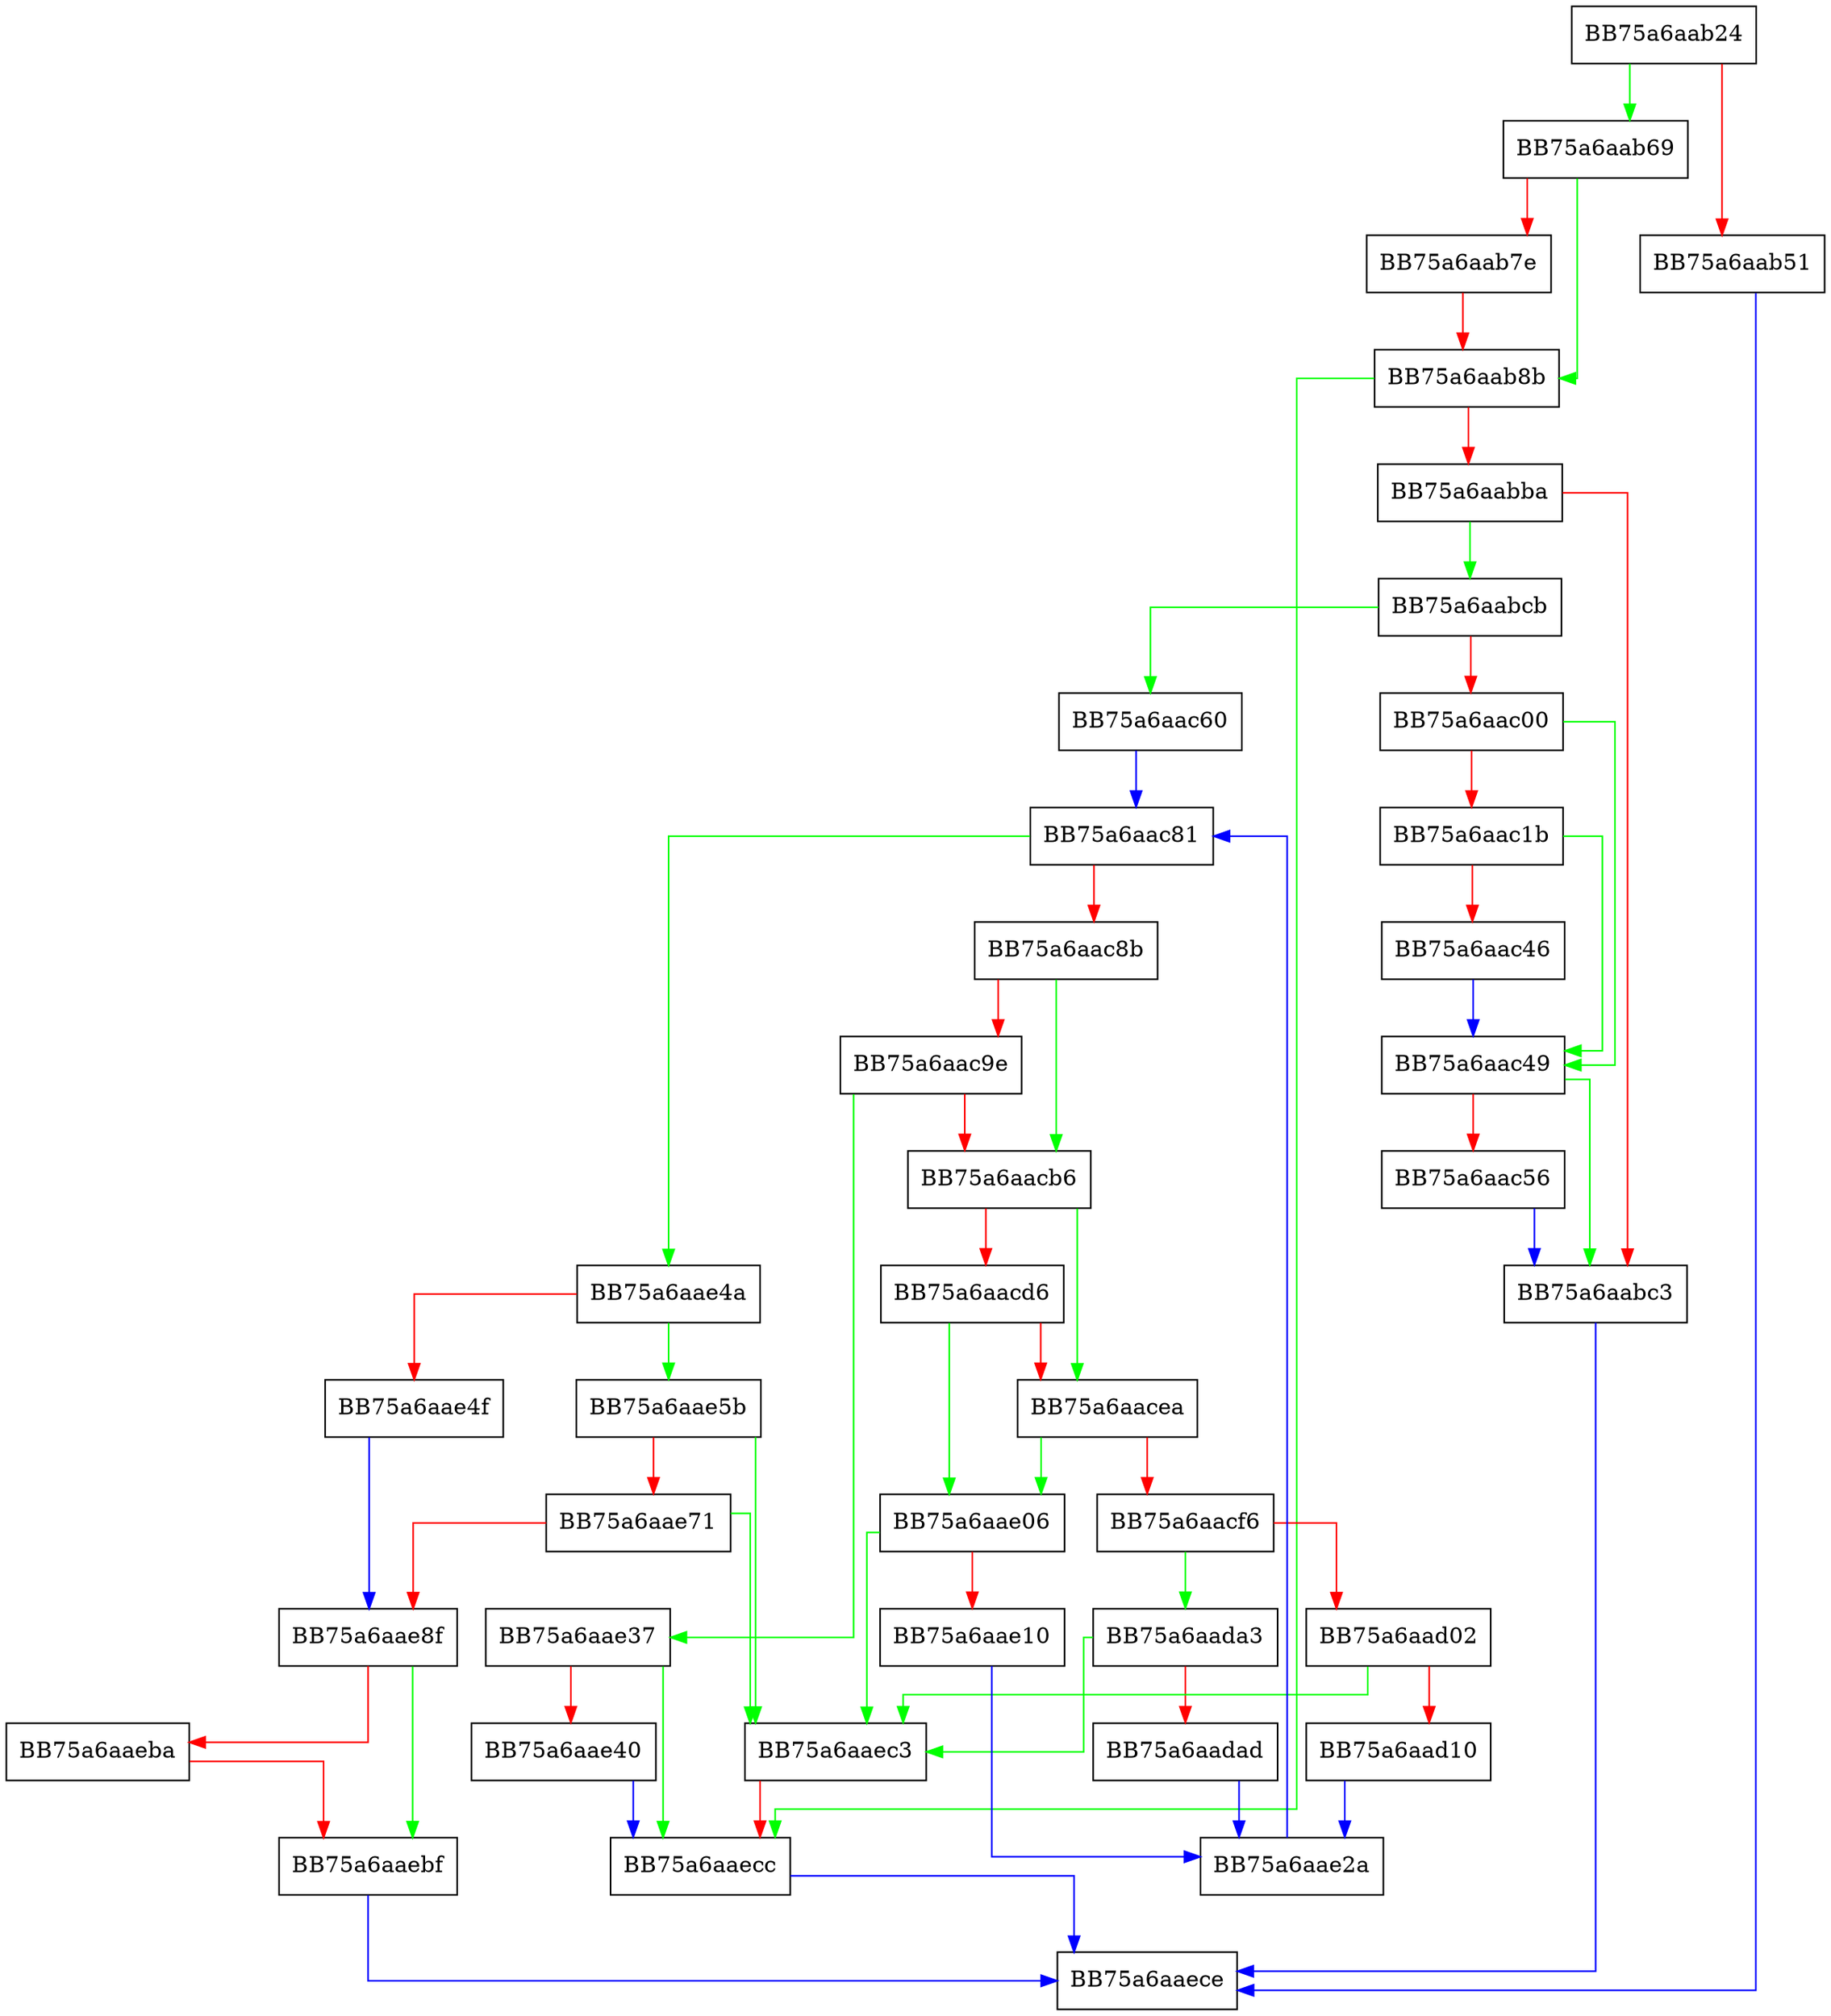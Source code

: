 digraph escape {
  node [shape="box"];
  graph [splines=ortho];
  BB75a6aab24 -> BB75a6aab69 [color="green"];
  BB75a6aab24 -> BB75a6aab51 [color="red"];
  BB75a6aab51 -> BB75a6aaece [color="blue"];
  BB75a6aab69 -> BB75a6aab8b [color="green"];
  BB75a6aab69 -> BB75a6aab7e [color="red"];
  BB75a6aab7e -> BB75a6aab8b [color="red"];
  BB75a6aab8b -> BB75a6aaecc [color="green"];
  BB75a6aab8b -> BB75a6aabba [color="red"];
  BB75a6aabba -> BB75a6aabcb [color="green"];
  BB75a6aabba -> BB75a6aabc3 [color="red"];
  BB75a6aabc3 -> BB75a6aaece [color="blue"];
  BB75a6aabcb -> BB75a6aac60 [color="green"];
  BB75a6aabcb -> BB75a6aac00 [color="red"];
  BB75a6aac00 -> BB75a6aac49 [color="green"];
  BB75a6aac00 -> BB75a6aac1b [color="red"];
  BB75a6aac1b -> BB75a6aac49 [color="green"];
  BB75a6aac1b -> BB75a6aac46 [color="red"];
  BB75a6aac46 -> BB75a6aac49 [color="blue"];
  BB75a6aac49 -> BB75a6aabc3 [color="green"];
  BB75a6aac49 -> BB75a6aac56 [color="red"];
  BB75a6aac56 -> BB75a6aabc3 [color="blue"];
  BB75a6aac60 -> BB75a6aac81 [color="blue"];
  BB75a6aac81 -> BB75a6aae4a [color="green"];
  BB75a6aac81 -> BB75a6aac8b [color="red"];
  BB75a6aac8b -> BB75a6aacb6 [color="green"];
  BB75a6aac8b -> BB75a6aac9e [color="red"];
  BB75a6aac9e -> BB75a6aae37 [color="green"];
  BB75a6aac9e -> BB75a6aacb6 [color="red"];
  BB75a6aacb6 -> BB75a6aacea [color="green"];
  BB75a6aacb6 -> BB75a6aacd6 [color="red"];
  BB75a6aacd6 -> BB75a6aae06 [color="green"];
  BB75a6aacd6 -> BB75a6aacea [color="red"];
  BB75a6aacea -> BB75a6aae06 [color="green"];
  BB75a6aacea -> BB75a6aacf6 [color="red"];
  BB75a6aacf6 -> BB75a6aada3 [color="green"];
  BB75a6aacf6 -> BB75a6aad02 [color="red"];
  BB75a6aad02 -> BB75a6aaec3 [color="green"];
  BB75a6aad02 -> BB75a6aad10 [color="red"];
  BB75a6aad10 -> BB75a6aae2a [color="blue"];
  BB75a6aada3 -> BB75a6aaec3 [color="green"];
  BB75a6aada3 -> BB75a6aadad [color="red"];
  BB75a6aadad -> BB75a6aae2a [color="blue"];
  BB75a6aae06 -> BB75a6aaec3 [color="green"];
  BB75a6aae06 -> BB75a6aae10 [color="red"];
  BB75a6aae10 -> BB75a6aae2a [color="blue"];
  BB75a6aae2a -> BB75a6aac81 [color="blue"];
  BB75a6aae37 -> BB75a6aaecc [color="green"];
  BB75a6aae37 -> BB75a6aae40 [color="red"];
  BB75a6aae40 -> BB75a6aaecc [color="blue"];
  BB75a6aae4a -> BB75a6aae5b [color="green"];
  BB75a6aae4a -> BB75a6aae4f [color="red"];
  BB75a6aae4f -> BB75a6aae8f [color="blue"];
  BB75a6aae5b -> BB75a6aaec3 [color="green"];
  BB75a6aae5b -> BB75a6aae71 [color="red"];
  BB75a6aae71 -> BB75a6aaec3 [color="green"];
  BB75a6aae71 -> BB75a6aae8f [color="red"];
  BB75a6aae8f -> BB75a6aaebf [color="green"];
  BB75a6aae8f -> BB75a6aaeba [color="red"];
  BB75a6aaeba -> BB75a6aaebf [color="red"];
  BB75a6aaebf -> BB75a6aaece [color="blue"];
  BB75a6aaec3 -> BB75a6aaecc [color="red"];
  BB75a6aaecc -> BB75a6aaece [color="blue"];
}